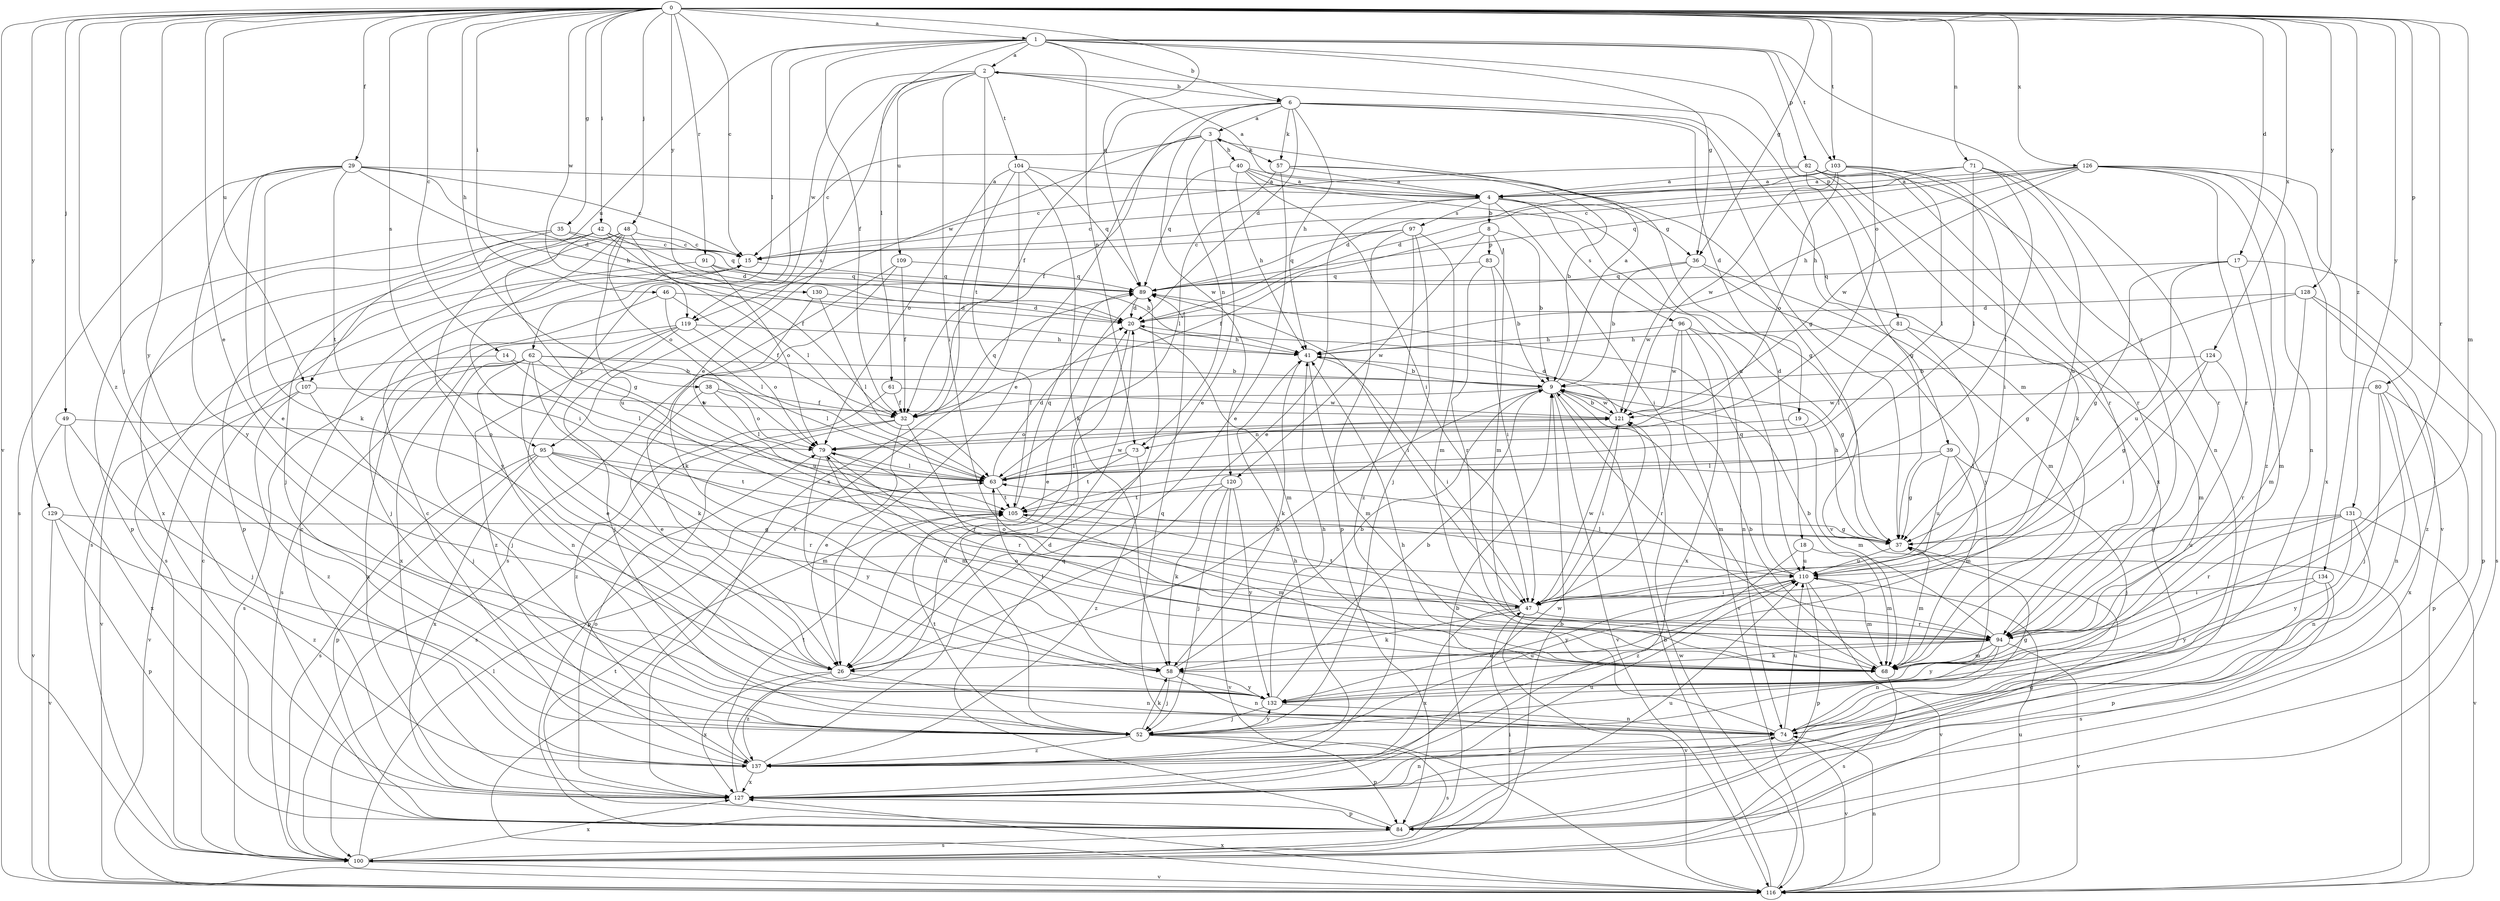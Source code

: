strict digraph  {
0;
1;
2;
3;
4;
6;
8;
9;
14;
15;
17;
18;
19;
20;
26;
29;
32;
35;
36;
37;
38;
39;
40;
41;
42;
46;
47;
48;
49;
52;
57;
58;
61;
62;
63;
68;
71;
73;
74;
79;
80;
81;
82;
83;
84;
89;
91;
94;
95;
96;
97;
100;
103;
104;
105;
107;
109;
110;
116;
119;
120;
121;
124;
126;
127;
128;
129;
130;
131;
132;
134;
137;
0 -> 1  [label=a];
0 -> 14  [label=c];
0 -> 15  [label=c];
0 -> 17  [label=d];
0 -> 26  [label=e];
0 -> 29  [label=f];
0 -> 35  [label=g];
0 -> 36  [label=g];
0 -> 38  [label=h];
0 -> 42  [label=i];
0 -> 46  [label=i];
0 -> 48  [label=j];
0 -> 49  [label=j];
0 -> 52  [label=j];
0 -> 68  [label=m];
0 -> 71  [label=n];
0 -> 79  [label=o];
0 -> 80  [label=p];
0 -> 89  [label=q];
0 -> 91  [label=r];
0 -> 94  [label=r];
0 -> 95  [label=s];
0 -> 103  [label=t];
0 -> 107  [label=u];
0 -> 116  [label=v];
0 -> 119  [label=w];
0 -> 124  [label=x];
0 -> 126  [label=x];
0 -> 128  [label=y];
0 -> 129  [label=y];
0 -> 130  [label=y];
0 -> 131  [label=y];
0 -> 132  [label=y];
0 -> 134  [label=z];
0 -> 137  [label=z];
1 -> 2  [label=a];
1 -> 6  [label=b];
1 -> 32  [label=f];
1 -> 36  [label=g];
1 -> 61  [label=l];
1 -> 62  [label=l];
1 -> 73  [label=n];
1 -> 81  [label=p];
1 -> 82  [label=p];
1 -> 94  [label=r];
1 -> 103  [label=t];
1 -> 107  [label=u];
1 -> 132  [label=y];
2 -> 6  [label=b];
2 -> 26  [label=e];
2 -> 39  [label=h];
2 -> 47  [label=i];
2 -> 95  [label=s];
2 -> 104  [label=t];
2 -> 105  [label=t];
2 -> 109  [label=u];
2 -> 119  [label=w];
3 -> 15  [label=c];
3 -> 26  [label=e];
3 -> 32  [label=f];
3 -> 40  [label=h];
3 -> 57  [label=k];
3 -> 73  [label=n];
3 -> 119  [label=w];
4 -> 2  [label=a];
4 -> 8  [label=b];
4 -> 15  [label=c];
4 -> 18  [label=d];
4 -> 26  [label=e];
4 -> 36  [label=g];
4 -> 47  [label=i];
4 -> 96  [label=s];
4 -> 97  [label=s];
6 -> 3  [label=a];
6 -> 19  [label=d];
6 -> 20  [label=d];
6 -> 26  [label=e];
6 -> 32  [label=f];
6 -> 37  [label=g];
6 -> 41  [label=h];
6 -> 57  [label=k];
6 -> 68  [label=m];
6 -> 120  [label=w];
8 -> 9  [label=b];
8 -> 32  [label=f];
8 -> 68  [label=m];
8 -> 83  [label=p];
8 -> 120  [label=w];
9 -> 3  [label=a];
9 -> 32  [label=f];
9 -> 68  [label=m];
9 -> 94  [label=r];
9 -> 116  [label=v];
9 -> 121  [label=w];
14 -> 9  [label=b];
14 -> 63  [label=l];
14 -> 116  [label=v];
15 -> 89  [label=q];
17 -> 37  [label=g];
17 -> 68  [label=m];
17 -> 89  [label=q];
17 -> 100  [label=s];
17 -> 110  [label=u];
18 -> 68  [label=m];
18 -> 110  [label=u];
18 -> 137  [label=z];
19 -> 68  [label=m];
19 -> 73  [label=n];
20 -> 41  [label=h];
20 -> 52  [label=j];
20 -> 68  [label=m];
26 -> 9  [label=b];
26 -> 74  [label=n];
26 -> 127  [label=x];
26 -> 137  [label=z];
29 -> 4  [label=a];
29 -> 15  [label=c];
29 -> 20  [label=d];
29 -> 26  [label=e];
29 -> 41  [label=h];
29 -> 58  [label=k];
29 -> 100  [label=s];
29 -> 105  [label=t];
29 -> 132  [label=y];
32 -> 26  [label=e];
32 -> 84  [label=p];
32 -> 89  [label=q];
32 -> 94  [label=r];
32 -> 100  [label=s];
35 -> 15  [label=c];
35 -> 84  [label=p];
35 -> 89  [label=q];
35 -> 127  [label=x];
36 -> 9  [label=b];
36 -> 68  [label=m];
36 -> 89  [label=q];
36 -> 121  [label=w];
36 -> 132  [label=y];
37 -> 41  [label=h];
37 -> 68  [label=m];
37 -> 110  [label=u];
38 -> 26  [label=e];
38 -> 32  [label=f];
38 -> 63  [label=l];
38 -> 79  [label=o];
39 -> 37  [label=g];
39 -> 52  [label=j];
39 -> 63  [label=l];
39 -> 68  [label=m];
39 -> 110  [label=u];
40 -> 4  [label=a];
40 -> 37  [label=g];
40 -> 41  [label=h];
40 -> 47  [label=i];
40 -> 89  [label=q];
40 -> 110  [label=u];
41 -> 9  [label=b];
41 -> 47  [label=i];
41 -> 58  [label=k];
41 -> 68  [label=m];
42 -> 15  [label=c];
42 -> 20  [label=d];
42 -> 32  [label=f];
42 -> 37  [label=g];
42 -> 84  [label=p];
42 -> 100  [label=s];
46 -> 20  [label=d];
46 -> 32  [label=f];
46 -> 52  [label=j];
46 -> 63  [label=l];
47 -> 58  [label=k];
47 -> 79  [label=o];
47 -> 94  [label=r];
47 -> 105  [label=t];
47 -> 116  [label=v];
47 -> 121  [label=w];
47 -> 127  [label=x];
48 -> 15  [label=c];
48 -> 47  [label=i];
48 -> 52  [label=j];
48 -> 63  [label=l];
48 -> 79  [label=o];
48 -> 110  [label=u];
48 -> 132  [label=y];
49 -> 52  [label=j];
49 -> 79  [label=o];
49 -> 116  [label=v];
49 -> 127  [label=x];
52 -> 58  [label=k];
52 -> 84  [label=p];
52 -> 100  [label=s];
52 -> 105  [label=t];
52 -> 110  [label=u];
52 -> 132  [label=y];
52 -> 137  [label=z];
57 -> 4  [label=a];
57 -> 9  [label=b];
57 -> 26  [label=e];
57 -> 63  [label=l];
57 -> 116  [label=v];
58 -> 9  [label=b];
58 -> 52  [label=j];
58 -> 63  [label=l];
58 -> 74  [label=n];
58 -> 132  [label=y];
61 -> 32  [label=f];
61 -> 121  [label=w];
61 -> 137  [label=z];
62 -> 9  [label=b];
62 -> 26  [label=e];
62 -> 52  [label=j];
62 -> 58  [label=k];
62 -> 63  [label=l];
62 -> 74  [label=n];
62 -> 100  [label=s];
62 -> 110  [label=u];
62 -> 127  [label=x];
63 -> 20  [label=d];
63 -> 105  [label=t];
63 -> 121  [label=w];
68 -> 9  [label=b];
68 -> 79  [label=o];
68 -> 100  [label=s];
71 -> 4  [label=a];
71 -> 20  [label=d];
71 -> 63  [label=l];
71 -> 94  [label=r];
71 -> 105  [label=t];
71 -> 110  [label=u];
73 -> 63  [label=l];
73 -> 105  [label=t];
73 -> 137  [label=z];
74 -> 37  [label=g];
74 -> 41  [label=h];
74 -> 89  [label=q];
74 -> 110  [label=u];
74 -> 116  [label=v];
74 -> 137  [label=z];
79 -> 63  [label=l];
79 -> 68  [label=m];
79 -> 94  [label=r];
79 -> 132  [label=y];
80 -> 52  [label=j];
80 -> 74  [label=n];
80 -> 84  [label=p];
80 -> 121  [label=w];
80 -> 127  [label=x];
81 -> 41  [label=h];
81 -> 47  [label=i];
81 -> 63  [label=l];
81 -> 68  [label=m];
82 -> 4  [label=a];
82 -> 15  [label=c];
82 -> 37  [label=g];
82 -> 58  [label=k];
82 -> 74  [label=n];
82 -> 94  [label=r];
82 -> 127  [label=x];
83 -> 9  [label=b];
83 -> 47  [label=i];
83 -> 89  [label=q];
83 -> 94  [label=r];
84 -> 9  [label=b];
84 -> 37  [label=g];
84 -> 89  [label=q];
84 -> 100  [label=s];
84 -> 105  [label=t];
84 -> 110  [label=u];
89 -> 20  [label=d];
89 -> 26  [label=e];
89 -> 47  [label=i];
91 -> 41  [label=h];
91 -> 79  [label=o];
91 -> 89  [label=q];
91 -> 100  [label=s];
94 -> 9  [label=b];
94 -> 26  [label=e];
94 -> 58  [label=k];
94 -> 68  [label=m];
94 -> 74  [label=n];
94 -> 116  [label=v];
94 -> 132  [label=y];
95 -> 63  [label=l];
95 -> 68  [label=m];
95 -> 84  [label=p];
95 -> 94  [label=r];
95 -> 100  [label=s];
95 -> 105  [label=t];
95 -> 127  [label=x];
96 -> 37  [label=g];
96 -> 41  [label=h];
96 -> 74  [label=n];
96 -> 116  [label=v];
96 -> 121  [label=w];
96 -> 127  [label=x];
97 -> 15  [label=c];
97 -> 52  [label=j];
97 -> 68  [label=m];
97 -> 84  [label=p];
97 -> 89  [label=q];
97 -> 137  [label=z];
100 -> 9  [label=b];
100 -> 15  [label=c];
100 -> 47  [label=i];
100 -> 63  [label=l];
100 -> 116  [label=v];
100 -> 127  [label=x];
103 -> 4  [label=a];
103 -> 20  [label=d];
103 -> 47  [label=i];
103 -> 63  [label=l];
103 -> 79  [label=o];
103 -> 94  [label=r];
103 -> 121  [label=w];
104 -> 4  [label=a];
104 -> 58  [label=k];
104 -> 79  [label=o];
104 -> 89  [label=q];
104 -> 116  [label=v];
104 -> 127  [label=x];
105 -> 37  [label=g];
105 -> 68  [label=m];
105 -> 89  [label=q];
107 -> 52  [label=j];
107 -> 116  [label=v];
107 -> 121  [label=w];
107 -> 137  [label=z];
109 -> 32  [label=f];
109 -> 58  [label=k];
109 -> 89  [label=q];
109 -> 100  [label=s];
110 -> 47  [label=i];
110 -> 63  [label=l];
110 -> 68  [label=m];
110 -> 84  [label=p];
110 -> 89  [label=q];
110 -> 116  [label=v];
110 -> 132  [label=y];
116 -> 9  [label=b];
116 -> 74  [label=n];
116 -> 110  [label=u];
116 -> 121  [label=w];
116 -> 127  [label=x];
119 -> 41  [label=h];
119 -> 52  [label=j];
119 -> 79  [label=o];
119 -> 100  [label=s];
119 -> 127  [label=x];
119 -> 137  [label=z];
120 -> 52  [label=j];
120 -> 58  [label=k];
120 -> 105  [label=t];
120 -> 116  [label=v];
120 -> 132  [label=y];
121 -> 9  [label=b];
121 -> 20  [label=d];
121 -> 47  [label=i];
121 -> 79  [label=o];
124 -> 9  [label=b];
124 -> 37  [label=g];
124 -> 47  [label=i];
124 -> 94  [label=r];
126 -> 4  [label=a];
126 -> 15  [label=c];
126 -> 41  [label=h];
126 -> 74  [label=n];
126 -> 89  [label=q];
126 -> 94  [label=r];
126 -> 116  [label=v];
126 -> 121  [label=w];
126 -> 127  [label=x];
126 -> 137  [label=z];
127 -> 15  [label=c];
127 -> 20  [label=d];
127 -> 74  [label=n];
127 -> 79  [label=o];
127 -> 84  [label=p];
127 -> 110  [label=u];
127 -> 121  [label=w];
128 -> 20  [label=d];
128 -> 37  [label=g];
128 -> 68  [label=m];
128 -> 84  [label=p];
128 -> 137  [label=z];
129 -> 37  [label=g];
129 -> 84  [label=p];
129 -> 116  [label=v];
129 -> 137  [label=z];
130 -> 20  [label=d];
130 -> 63  [label=l];
130 -> 105  [label=t];
131 -> 37  [label=g];
131 -> 74  [label=n];
131 -> 94  [label=r];
131 -> 110  [label=u];
131 -> 116  [label=v];
131 -> 132  [label=y];
132 -> 9  [label=b];
132 -> 41  [label=h];
132 -> 52  [label=j];
132 -> 74  [label=n];
134 -> 47  [label=i];
134 -> 84  [label=p];
134 -> 100  [label=s];
134 -> 132  [label=y];
137 -> 15  [label=c];
137 -> 20  [label=d];
137 -> 41  [label=h];
137 -> 105  [label=t];
137 -> 127  [label=x];
}
